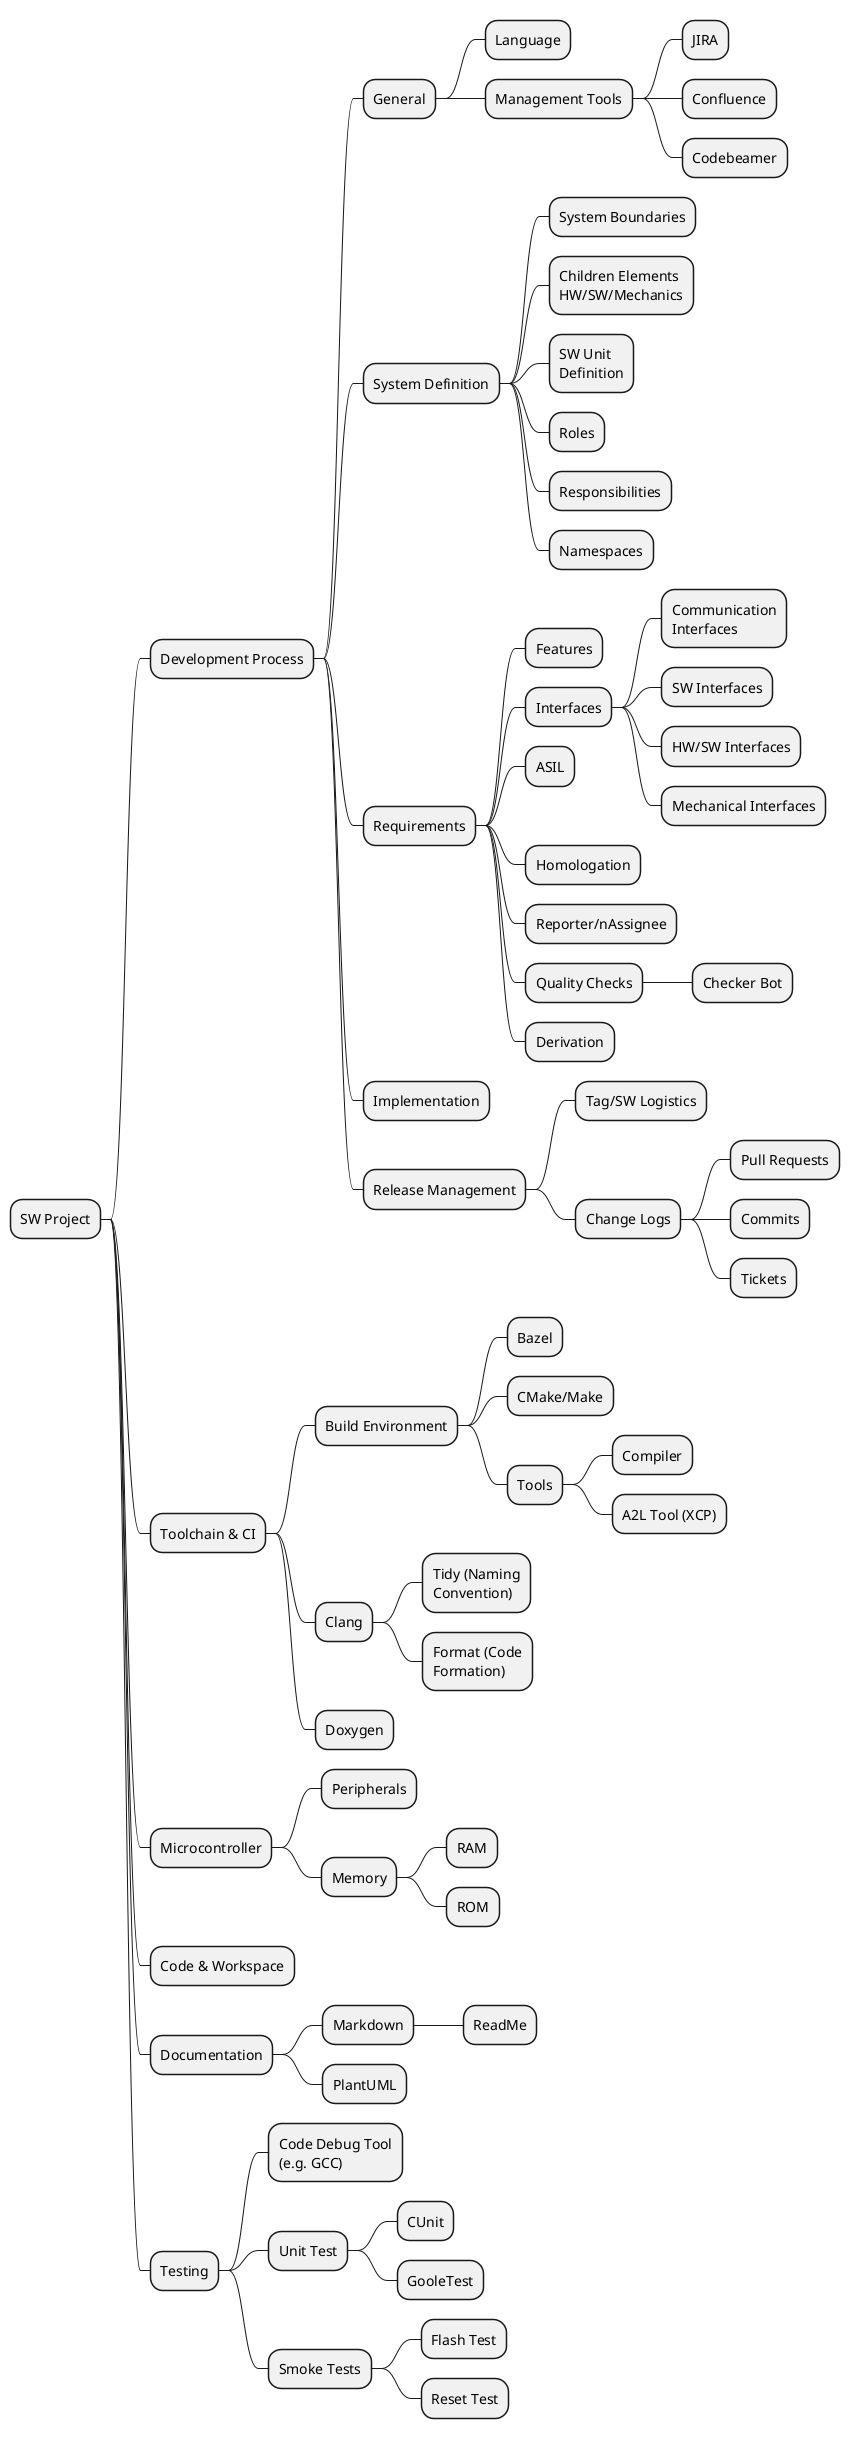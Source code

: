 @startmindmap
* SW Project
** Development Process
*** General
**** Language
**** Management Tools
***** JIRA
***** Confluence
***** Codebeamer
*** System Definition
**** System Boundaries
**** Children Elements\nHW/SW/Mechanics
**** SW Unit\nDefinition
**** Roles
**** Responsibilities
**** Namespaces
*** Requirements
**** Features
**** Interfaces
***** Communication\nInterfaces
***** SW Interfaces
***** HW/SW Interfaces
***** Mechanical Interfaces
**** ASIL
**** Homologation
**** Reporter/nAssignee
**** Quality Checks
***** Checker Bot
**** Derivation
*** Implementation
*** Release Management
**** Tag/SW Logistics
**** Change Logs
***** Pull Requests
***** Commits
***** Tickets
** Toolchain & CI
*** Build Environment
**** Bazel
**** CMake/Make
**** Tools
***** Compiler
***** A2L Tool (XCP)
*** Clang
**** Tidy (Naming\nConvention)
**** Format (Code\nFormation)
*** Doxygen
** Microcontroller
*** Peripherals
*** Memory
**** RAM
**** ROM
** Code & Workspace
** Documentation
*** Markdown
**** ReadMe
*** PlantUML
** Testing
*** Code Debug Tool\n(e.g. GCC)
*** Unit Test
**** CUnit
**** GooleTest
*** Smoke Tests
**** Flash Test
**** Reset Test
@endmindmap
